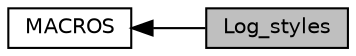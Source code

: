 digraph "Log_styles"
{
  edge [fontname="Helvetica",fontsize="10",labelfontname="Helvetica",labelfontsize="10"];
  node [fontname="Helvetica",fontsize="10",shape=box];
  rankdir=LR;
  Node1 [label="Log_styles",height=0.2,width=0.4,color="black", fillcolor="grey75", style="filled", fontcolor="black",tooltip=" "];
  Node2 [label="MACROS",height=0.2,width=0.4,color="black", fillcolor="white", style="filled",URL="$group___m_a_c_r_o_s.html",tooltip=" "];
  Node2->Node1 [shape=plaintext, dir="back", style="solid"];
}
